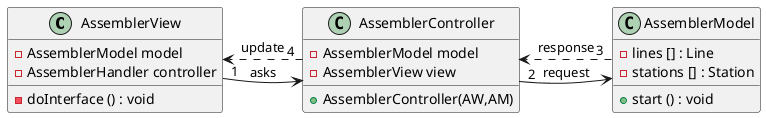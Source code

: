 @startuml
class AssemblerView {
    - AssemblerModel model
    - AssemblerHandler controller

    - doInterface () : void
}

class AssemblerController {
    - AssemblerModel model
    - AssemblerView view

    + AssemblerController(AW,AM)
}

class AssemblerModel {
        - lines [] : Line
        - stations [] : Station

        + start () : void

}

AssemblerView "1" -> AssemblerController : asks
AssemblerController"2" ->  AssemblerModel : request

AssemblerModel "3" .> AssemblerController : response
AssemblerController "4" .> AssemblerView : update

@enduml


@startuml
class Student {
  Name
}
Student "0..*" -- "1..*" Course
(Student, Course) . Enrollment

class Enrollment {
  drop()
  cancel()
}
@enduml